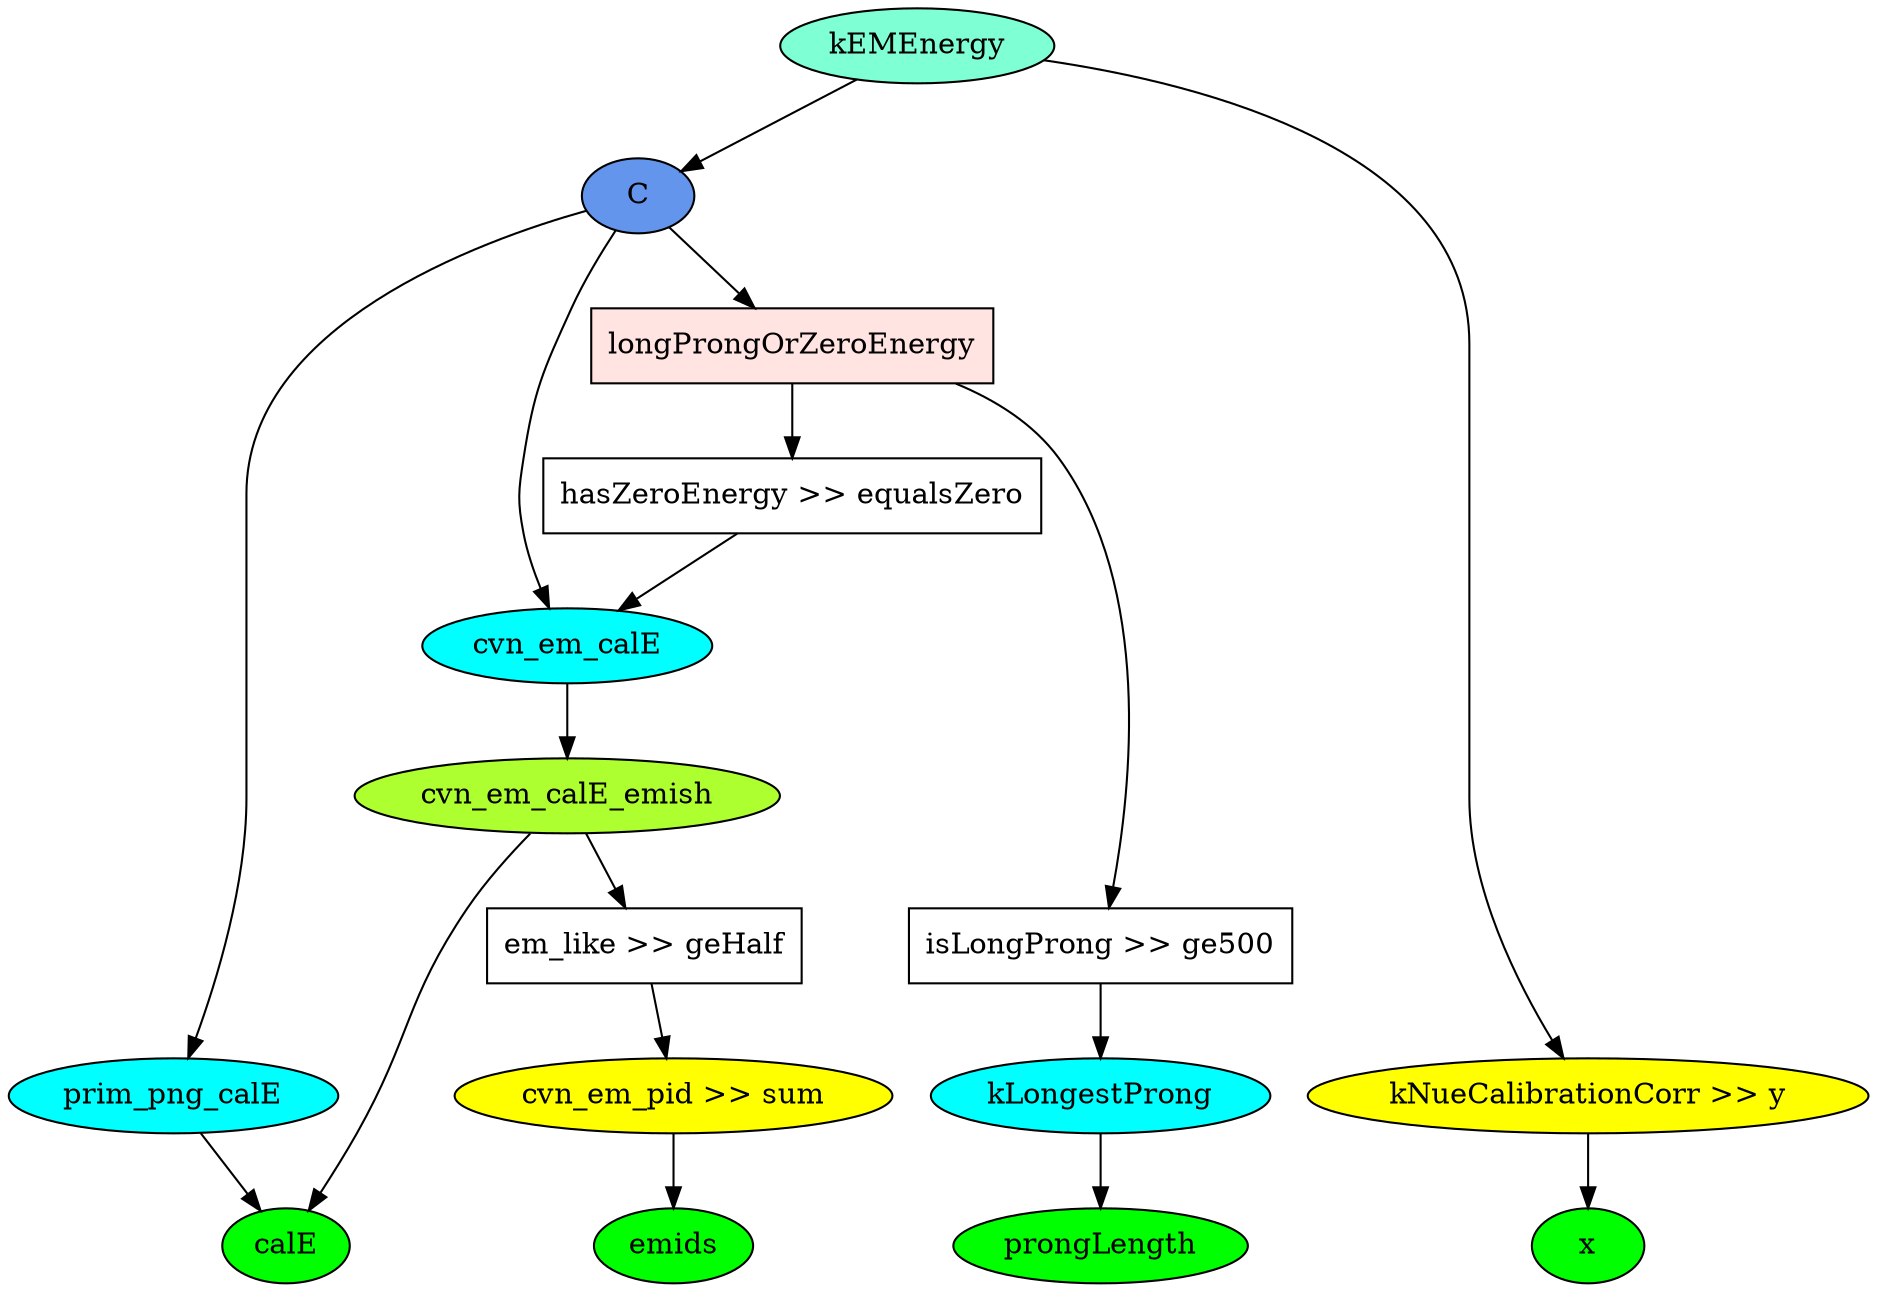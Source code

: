 digraph {
  
  kEMEnergy -> C
  kEMEnergy [style=filled, fillcolor=aquamarine]
  kEMEnergy -> kNueCalibrationCorr
  kNueCalibrationCorr -> x
  kNueCalibrationCorr [style=filled, fillcolor=yellow, label="kNueCalibrationCorr >> y"]
  x [style=filled, fillcolor=green]

  C -> longProngOrZeroEnergy
  C -> prim_png_calE
  C -> cvn_em_calE
  C [style=filled, fillcolor=cornflowerblue]
  
  longProngOrZeroEnergy -> hasZeroEnergy
  longProngOrZeroEnergy [shape=box, style=filled, fillcolor=mistyrose]
  longProngOrZeroEnergy -> isLongProng
  isLongProng -> kLongestProng
  isLongProng [shape=box, label="isLongProng >> ge500"]
  kLongestProng -> prongLength
  kLongestProng [style=filled, fillcolor=cyan]
  prongLength [style=filled, fillcolor=green]
  hasZeroEnergy -> cvn_em_calE
  hasZeroEnergy [shape=box, label="hasZeroEnergy >> equalsZero"]
  
  
  prim_png_calE -> calE
  prim_png_calE [style=filled, fillcolor=cyan]
  
  cvn_em_calE -> cvn_em_calE_emish
  cvn_em_calE [style=filled, fillcolor=cyan]
  cvn_em_calE_emish -> calE
  cvn_em_calE_emish [style=filled, fillcolor=greenyellow]
  calE [style=filled, fillcolor=green]
  cvn_em_calE_emish -> em_like
  em_like -> cvn_em_pid
  em_like [shape=box, label="em_like >> geHalf"]
  cvn_em_pid [style=filled, fillcolor=yellow, label="cvn_em_pid >> sum"]
  cvn_em_pid -> emids
  emids [style=filled, fillcolor=green]
  
  {rank = same; calE; emids; prongLength; x}
  {rank = same; prim_png_calE, cvn_em_pid, kLongestProng; kNueCalibrationCorr}
  {rank = same; em_like; isLongProng}
}
